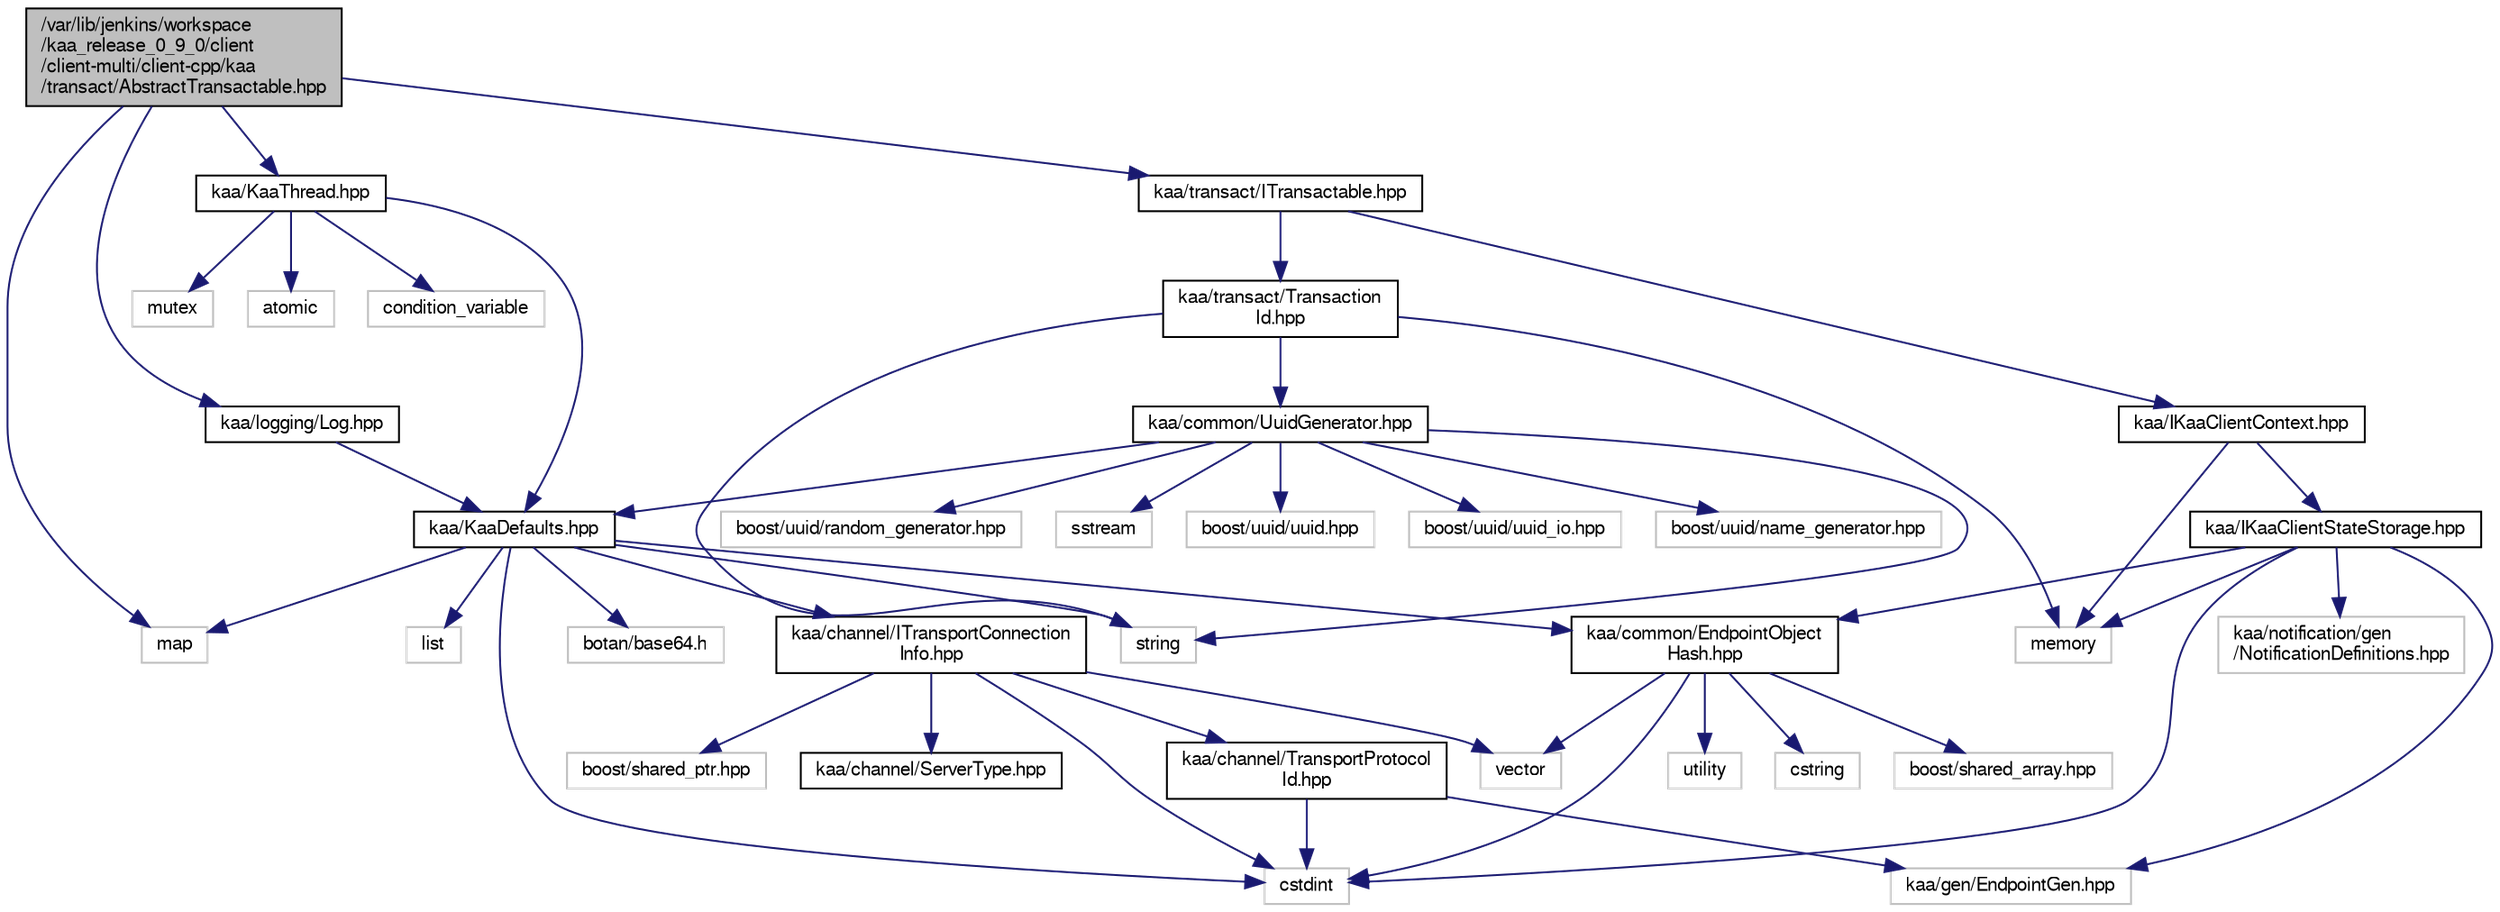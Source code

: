 digraph "/var/lib/jenkins/workspace/kaa_release_0_9_0/client/client-multi/client-cpp/kaa/transact/AbstractTransactable.hpp"
{
  bgcolor="transparent";
  edge [fontname="FreeSans",fontsize="10",labelfontname="FreeSans",labelfontsize="10"];
  node [fontname="FreeSans",fontsize="10",shape=record];
  Node1 [label="/var/lib/jenkins/workspace\l/kaa_release_0_9_0/client\l/client-multi/client-cpp/kaa\l/transact/AbstractTransactable.hpp",height=0.2,width=0.4,color="black", fillcolor="grey75", style="filled" fontcolor="black"];
  Node1 -> Node2 [color="midnightblue",fontsize="10",style="solid",fontname="FreeSans"];
  Node2 [label="map",height=0.2,width=0.4,color="grey75"];
  Node1 -> Node3 [color="midnightblue",fontsize="10",style="solid",fontname="FreeSans"];
  Node3 [label="kaa/KaaThread.hpp",height=0.2,width=0.4,color="black",URL="$KaaThread_8hpp.html"];
  Node3 -> Node4 [color="midnightblue",fontsize="10",style="solid",fontname="FreeSans"];
  Node4 [label="kaa/KaaDefaults.hpp",height=0.2,width=0.4,color="black",URL="$KaaDefaults_8hpp.html"];
  Node4 -> Node2 [color="midnightblue",fontsize="10",style="solid",fontname="FreeSans"];
  Node4 -> Node5 [color="midnightblue",fontsize="10",style="solid",fontname="FreeSans"];
  Node5 [label="list",height=0.2,width=0.4,color="grey75"];
  Node4 -> Node6 [color="midnightblue",fontsize="10",style="solid",fontname="FreeSans"];
  Node6 [label="string",height=0.2,width=0.4,color="grey75"];
  Node4 -> Node7 [color="midnightblue",fontsize="10",style="solid",fontname="FreeSans"];
  Node7 [label="botan/base64.h",height=0.2,width=0.4,color="grey75"];
  Node4 -> Node8 [color="midnightblue",fontsize="10",style="solid",fontname="FreeSans"];
  Node8 [label="cstdint",height=0.2,width=0.4,color="grey75"];
  Node4 -> Node9 [color="midnightblue",fontsize="10",style="solid",fontname="FreeSans"];
  Node9 [label="kaa/common/EndpointObject\lHash.hpp",height=0.2,width=0.4,color="black",URL="$EndpointObjectHash_8hpp.html"];
  Node9 -> Node10 [color="midnightblue",fontsize="10",style="solid",fontname="FreeSans"];
  Node10 [label="utility",height=0.2,width=0.4,color="grey75"];
  Node9 -> Node11 [color="midnightblue",fontsize="10",style="solid",fontname="FreeSans"];
  Node11 [label="cstring",height=0.2,width=0.4,color="grey75"];
  Node9 -> Node12 [color="midnightblue",fontsize="10",style="solid",fontname="FreeSans"];
  Node12 [label="vector",height=0.2,width=0.4,color="grey75"];
  Node9 -> Node8 [color="midnightblue",fontsize="10",style="solid",fontname="FreeSans"];
  Node9 -> Node13 [color="midnightblue",fontsize="10",style="solid",fontname="FreeSans"];
  Node13 [label="boost/shared_array.hpp",height=0.2,width=0.4,color="grey75"];
  Node4 -> Node14 [color="midnightblue",fontsize="10",style="solid",fontname="FreeSans"];
  Node14 [label="kaa/channel/ITransportConnection\lInfo.hpp",height=0.2,width=0.4,color="black",URL="$ITransportConnectionInfo_8hpp.html"];
  Node14 -> Node8 [color="midnightblue",fontsize="10",style="solid",fontname="FreeSans"];
  Node14 -> Node12 [color="midnightblue",fontsize="10",style="solid",fontname="FreeSans"];
  Node14 -> Node15 [color="midnightblue",fontsize="10",style="solid",fontname="FreeSans"];
  Node15 [label="boost/shared_ptr.hpp",height=0.2,width=0.4,color="grey75"];
  Node14 -> Node16 [color="midnightblue",fontsize="10",style="solid",fontname="FreeSans"];
  Node16 [label="kaa/channel/ServerType.hpp",height=0.2,width=0.4,color="black",URL="$ServerType_8hpp.html"];
  Node14 -> Node17 [color="midnightblue",fontsize="10",style="solid",fontname="FreeSans"];
  Node17 [label="kaa/channel/TransportProtocol\lId.hpp",height=0.2,width=0.4,color="black",URL="$TransportProtocolId_8hpp.html"];
  Node17 -> Node8 [color="midnightblue",fontsize="10",style="solid",fontname="FreeSans"];
  Node17 -> Node18 [color="midnightblue",fontsize="10",style="solid",fontname="FreeSans"];
  Node18 [label="kaa/gen/EndpointGen.hpp",height=0.2,width=0.4,color="grey75"];
  Node3 -> Node19 [color="midnightblue",fontsize="10",style="solid",fontname="FreeSans"];
  Node19 [label="mutex",height=0.2,width=0.4,color="grey75"];
  Node3 -> Node20 [color="midnightblue",fontsize="10",style="solid",fontname="FreeSans"];
  Node20 [label="atomic",height=0.2,width=0.4,color="grey75"];
  Node3 -> Node21 [color="midnightblue",fontsize="10",style="solid",fontname="FreeSans"];
  Node21 [label="condition_variable",height=0.2,width=0.4,color="grey75"];
  Node1 -> Node22 [color="midnightblue",fontsize="10",style="solid",fontname="FreeSans"];
  Node22 [label="kaa/logging/Log.hpp",height=0.2,width=0.4,color="black",URL="$Log_8hpp.html"];
  Node22 -> Node4 [color="midnightblue",fontsize="10",style="solid",fontname="FreeSans"];
  Node1 -> Node23 [color="midnightblue",fontsize="10",style="solid",fontname="FreeSans"];
  Node23 [label="kaa/transact/ITransactable.hpp",height=0.2,width=0.4,color="black",URL="$ITransactable_8hpp.html"];
  Node23 -> Node24 [color="midnightblue",fontsize="10",style="solid",fontname="FreeSans"];
  Node24 [label="kaa/transact/Transaction\lId.hpp",height=0.2,width=0.4,color="black",URL="$TransactionId_8hpp.html"];
  Node24 -> Node25 [color="midnightblue",fontsize="10",style="solid",fontname="FreeSans"];
  Node25 [label="kaa/common/UuidGenerator.hpp",height=0.2,width=0.4,color="black",URL="$UuidGenerator_8hpp.html"];
  Node25 -> Node4 [color="midnightblue",fontsize="10",style="solid",fontname="FreeSans"];
  Node25 -> Node6 [color="midnightblue",fontsize="10",style="solid",fontname="FreeSans"];
  Node25 -> Node26 [color="midnightblue",fontsize="10",style="solid",fontname="FreeSans"];
  Node26 [label="sstream",height=0.2,width=0.4,color="grey75"];
  Node25 -> Node27 [color="midnightblue",fontsize="10",style="solid",fontname="FreeSans"];
  Node27 [label="boost/uuid/uuid.hpp",height=0.2,width=0.4,color="grey75"];
  Node25 -> Node28 [color="midnightblue",fontsize="10",style="solid",fontname="FreeSans"];
  Node28 [label="boost/uuid/uuid_io.hpp",height=0.2,width=0.4,color="grey75"];
  Node25 -> Node29 [color="midnightblue",fontsize="10",style="solid",fontname="FreeSans"];
  Node29 [label="boost/uuid/name_generator.hpp",height=0.2,width=0.4,color="grey75"];
  Node25 -> Node30 [color="midnightblue",fontsize="10",style="solid",fontname="FreeSans"];
  Node30 [label="boost/uuid/random_generator.hpp",height=0.2,width=0.4,color="grey75"];
  Node24 -> Node6 [color="midnightblue",fontsize="10",style="solid",fontname="FreeSans"];
  Node24 -> Node31 [color="midnightblue",fontsize="10",style="solid",fontname="FreeSans"];
  Node31 [label="memory",height=0.2,width=0.4,color="grey75"];
  Node23 -> Node32 [color="midnightblue",fontsize="10",style="solid",fontname="FreeSans"];
  Node32 [label="kaa/IKaaClientContext.hpp",height=0.2,width=0.4,color="black",URL="$IKaaClientContext_8hpp.html"];
  Node32 -> Node31 [color="midnightblue",fontsize="10",style="solid",fontname="FreeSans"];
  Node32 -> Node33 [color="midnightblue",fontsize="10",style="solid",fontname="FreeSans"];
  Node33 [label="kaa/IKaaClientStateStorage.hpp",height=0.2,width=0.4,color="black",URL="$IKaaClientStateStorage_8hpp.html"];
  Node33 -> Node8 [color="midnightblue",fontsize="10",style="solid",fontname="FreeSans"];
  Node33 -> Node31 [color="midnightblue",fontsize="10",style="solid",fontname="FreeSans"];
  Node33 -> Node18 [color="midnightblue",fontsize="10",style="solid",fontname="FreeSans"];
  Node33 -> Node9 [color="midnightblue",fontsize="10",style="solid",fontname="FreeSans"];
  Node33 -> Node34 [color="midnightblue",fontsize="10",style="solid",fontname="FreeSans"];
  Node34 [label="kaa/notification/gen\l/NotificationDefinitions.hpp",height=0.2,width=0.4,color="grey75"];
}
